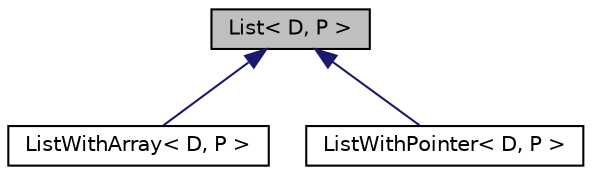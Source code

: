 digraph "List&lt; D, P &gt;"
{
  edge [fontname="Helvetica",fontsize="10",labelfontname="Helvetica",labelfontsize="10"];
  node [fontname="Helvetica",fontsize="10",shape=record];
  Node1 [label="List\< D, P \>",height=0.2,width=0.4,color="black", fillcolor="grey75", style="filled", fontcolor="black"];
  Node1 -> Node2 [dir="back",color="midnightblue",fontsize="10",style="solid"];
  Node2 [label="ListWithArray\< D, P \>",height=0.2,width=0.4,color="black", fillcolor="white", style="filled",URL="$class_list_with_array.html",tooltip="Libreria que genera un template de una clase ListWithArray (lista implementada con arreglos) que here..."];
  Node1 -> Node3 [dir="back",color="midnightblue",fontsize="10",style="solid"];
  Node3 [label="ListWithPointer\< D, P \>",height=0.2,width=0.4,color="black", fillcolor="white", style="filled",URL="$class_list_with_pointer.html",tooltip="Libreria que genera un template de una clase ListWithPointer (lista implementada con punteros) que he..."];
}
